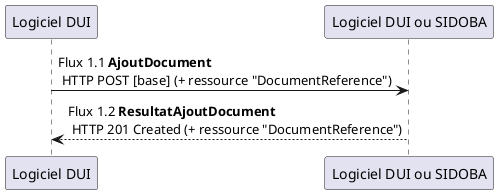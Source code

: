@startuml

"Logiciel DUI" -> "Logiciel DUI ou SIDOBA" : Flux 1.1 **AjoutDocument** \n HTTP POST [base] (+ ressource "DocumentReference")
"Logiciel DUI" <-- "Logiciel DUI ou SIDOBA" : Flux 1.2 **ResultatAjoutDocument** \n HTTP 201 Created (+ ressource "DocumentReference")

@enduml
